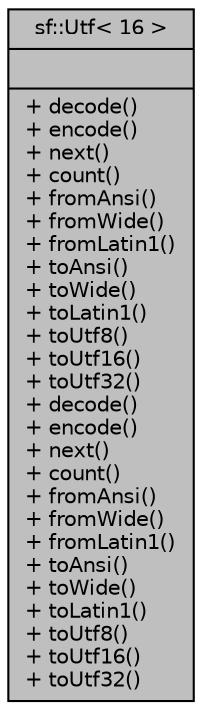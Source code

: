 digraph "sf::Utf&lt; 16 &gt;"
{
 // LATEX_PDF_SIZE
  edge [fontname="Helvetica",fontsize="10",labelfontname="Helvetica",labelfontsize="10"];
  node [fontname="Helvetica",fontsize="10",shape=record];
  Node1 [label="{sf::Utf\< 16 \>\n||+ decode()\l+ encode()\l+ next()\l+ count()\l+ fromAnsi()\l+ fromWide()\l+ fromLatin1()\l+ toAnsi()\l+ toWide()\l+ toLatin1()\l+ toUtf8()\l+ toUtf16()\l+ toUtf32()\l+ decode()\l+ encode()\l+ next()\l+ count()\l+ fromAnsi()\l+ fromWide()\l+ fromLatin1()\l+ toAnsi()\l+ toWide()\l+ toLatin1()\l+ toUtf8()\l+ toUtf16()\l+ toUtf32()\l}",height=0.2,width=0.4,color="black", fillcolor="grey75", style="filled", fontcolor="black",tooltip="Specialization of the Utf template for UTF-16."];
}
